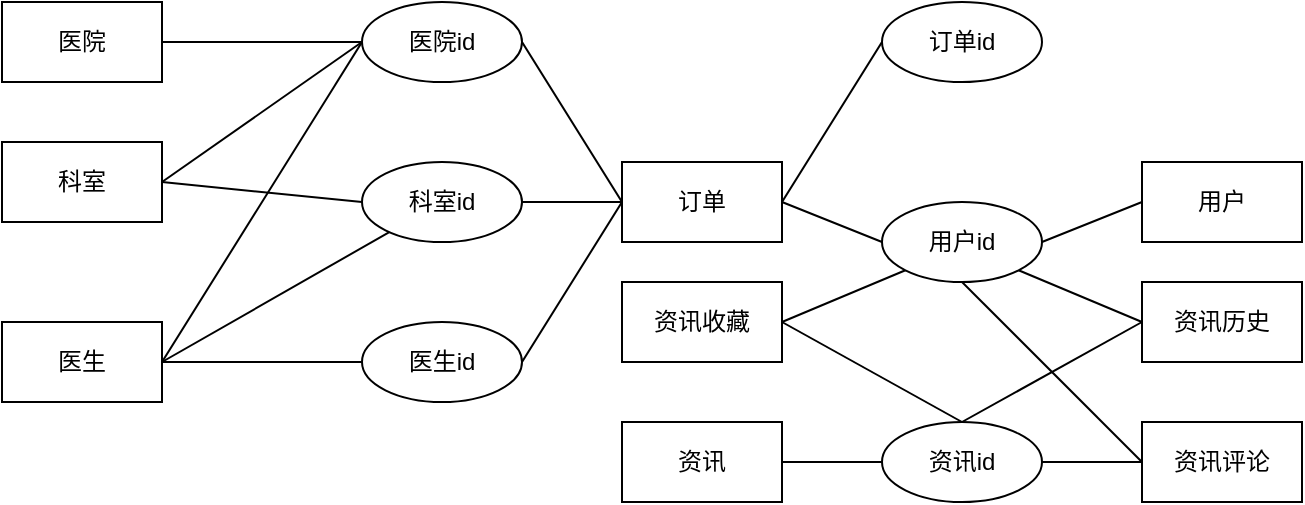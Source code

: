 <mxfile version="20.5.1" type="github">
  <diagram id="wT3ADiDrV2agx27PlmXK" name="第 1 页">
    <mxGraphModel dx="981" dy="526" grid="1" gridSize="10" guides="1" tooltips="1" connect="1" arrows="1" fold="1" page="1" pageScale="1" pageWidth="827" pageHeight="1169" math="0" shadow="0">
      <root>
        <mxCell id="0" />
        <mxCell id="1" parent="0" />
        <mxCell id="J1Qt8mYfYJkXbZkIj3KN-58" style="edgeStyle=none;rounded=0;orthogonalLoop=1;jettySize=auto;html=1;entryX=0;entryY=0.5;entryDx=0;entryDy=0;strokeColor=default;endArrow=none;endFill=0;" edge="1" parent="1" source="J1Qt8mYfYJkXbZkIj3KN-52" target="J1Qt8mYfYJkXbZkIj3KN-53">
          <mxGeometry relative="1" as="geometry" />
        </mxCell>
        <mxCell id="J1Qt8mYfYJkXbZkIj3KN-52" value="医院" style="rounded=0;whiteSpace=wrap;html=1;strokeColor=default;" vertex="1" parent="1">
          <mxGeometry x="40" y="40" width="80" height="40" as="geometry" />
        </mxCell>
        <mxCell id="J1Qt8mYfYJkXbZkIj3KN-53" value="医院id" style="ellipse;whiteSpace=wrap;html=1;strokeColor=default;" vertex="1" parent="1">
          <mxGeometry x="220" y="40" width="80" height="40" as="geometry" />
        </mxCell>
        <mxCell id="J1Qt8mYfYJkXbZkIj3KN-68" style="edgeStyle=none;rounded=0;orthogonalLoop=1;jettySize=auto;html=1;exitX=1;exitY=0.5;exitDx=0;exitDy=0;entryX=0;entryY=0.5;entryDx=0;entryDy=0;strokeColor=default;endArrow=none;endFill=0;" edge="1" parent="1" source="J1Qt8mYfYJkXbZkIj3KN-54" target="J1Qt8mYfYJkXbZkIj3KN-53">
          <mxGeometry relative="1" as="geometry" />
        </mxCell>
        <mxCell id="J1Qt8mYfYJkXbZkIj3KN-69" style="edgeStyle=none;rounded=0;orthogonalLoop=1;jettySize=auto;html=1;exitX=1;exitY=0.5;exitDx=0;exitDy=0;entryX=0;entryY=0.5;entryDx=0;entryDy=0;strokeColor=default;endArrow=none;endFill=0;" edge="1" parent="1" source="J1Qt8mYfYJkXbZkIj3KN-54" target="J1Qt8mYfYJkXbZkIj3KN-55">
          <mxGeometry relative="1" as="geometry" />
        </mxCell>
        <mxCell id="J1Qt8mYfYJkXbZkIj3KN-54" value="科室" style="rounded=0;whiteSpace=wrap;html=1;strokeColor=default;" vertex="1" parent="1">
          <mxGeometry x="40" y="110" width="80" height="40" as="geometry" />
        </mxCell>
        <mxCell id="J1Qt8mYfYJkXbZkIj3KN-61" style="edgeStyle=none;rounded=0;orthogonalLoop=1;jettySize=auto;html=1;entryX=1;entryY=0.5;entryDx=0;entryDy=0;strokeColor=default;endArrow=none;endFill=0;" edge="1" parent="1" source="J1Qt8mYfYJkXbZkIj3KN-55" target="J1Qt8mYfYJkXbZkIj3KN-56">
          <mxGeometry relative="1" as="geometry" />
        </mxCell>
        <mxCell id="J1Qt8mYfYJkXbZkIj3KN-55" value="科室id" style="ellipse;whiteSpace=wrap;html=1;strokeColor=default;" vertex="1" parent="1">
          <mxGeometry x="220" y="120" width="80" height="40" as="geometry" />
        </mxCell>
        <mxCell id="J1Qt8mYfYJkXbZkIj3KN-62" style="edgeStyle=none;rounded=0;orthogonalLoop=1;jettySize=auto;html=1;entryX=1;entryY=0.5;entryDx=0;entryDy=0;strokeColor=default;endArrow=none;endFill=0;" edge="1" parent="1" source="J1Qt8mYfYJkXbZkIj3KN-56" target="J1Qt8mYfYJkXbZkIj3KN-57">
          <mxGeometry relative="1" as="geometry" />
        </mxCell>
        <mxCell id="J1Qt8mYfYJkXbZkIj3KN-70" style="edgeStyle=none;rounded=0;orthogonalLoop=1;jettySize=auto;html=1;exitX=1;exitY=0.5;exitDx=0;exitDy=0;entryX=0;entryY=0.5;entryDx=0;entryDy=0;strokeColor=default;endArrow=none;endFill=0;" edge="1" parent="1" source="J1Qt8mYfYJkXbZkIj3KN-56" target="J1Qt8mYfYJkXbZkIj3KN-53">
          <mxGeometry relative="1" as="geometry" />
        </mxCell>
        <mxCell id="J1Qt8mYfYJkXbZkIj3KN-56" value="医生" style="rounded=0;whiteSpace=wrap;html=1;strokeColor=default;" vertex="1" parent="1">
          <mxGeometry x="40" y="200" width="80" height="40" as="geometry" />
        </mxCell>
        <mxCell id="J1Qt8mYfYJkXbZkIj3KN-57" value="医生id" style="ellipse;whiteSpace=wrap;html=1;strokeColor=default;" vertex="1" parent="1">
          <mxGeometry x="220" y="200" width="80" height="40" as="geometry" />
        </mxCell>
        <mxCell id="J1Qt8mYfYJkXbZkIj3KN-65" style="edgeStyle=none;rounded=0;orthogonalLoop=1;jettySize=auto;html=1;exitX=0.75;exitY=1;exitDx=0;exitDy=0;entryX=0.5;entryY=1;entryDx=0;entryDy=0;strokeColor=default;endArrow=none;endFill=0;" edge="1" parent="1" source="J1Qt8mYfYJkXbZkIj3KN-54" target="J1Qt8mYfYJkXbZkIj3KN-54">
          <mxGeometry relative="1" as="geometry" />
        </mxCell>
        <mxCell id="J1Qt8mYfYJkXbZkIj3KN-71" style="edgeStyle=none;rounded=0;orthogonalLoop=1;jettySize=auto;html=1;exitX=0;exitY=0.5;exitDx=0;exitDy=0;entryX=1;entryY=0.5;entryDx=0;entryDy=0;strokeColor=default;endArrow=none;endFill=0;" edge="1" parent="1" source="J1Qt8mYfYJkXbZkIj3KN-66" target="J1Qt8mYfYJkXbZkIj3KN-53">
          <mxGeometry relative="1" as="geometry" />
        </mxCell>
        <mxCell id="J1Qt8mYfYJkXbZkIj3KN-72" style="edgeStyle=none;rounded=0;orthogonalLoop=1;jettySize=auto;html=1;exitX=0;exitY=0.5;exitDx=0;exitDy=0;entryX=1;entryY=0.5;entryDx=0;entryDy=0;strokeColor=default;endArrow=none;endFill=0;" edge="1" parent="1" source="J1Qt8mYfYJkXbZkIj3KN-66" target="J1Qt8mYfYJkXbZkIj3KN-55">
          <mxGeometry relative="1" as="geometry" />
        </mxCell>
        <mxCell id="J1Qt8mYfYJkXbZkIj3KN-73" style="edgeStyle=none;rounded=0;orthogonalLoop=1;jettySize=auto;html=1;exitX=0;exitY=0.5;exitDx=0;exitDy=0;entryX=1;entryY=0.5;entryDx=0;entryDy=0;strokeColor=default;endArrow=none;endFill=0;" edge="1" parent="1" source="J1Qt8mYfYJkXbZkIj3KN-66" target="J1Qt8mYfYJkXbZkIj3KN-57">
          <mxGeometry relative="1" as="geometry" />
        </mxCell>
        <mxCell id="J1Qt8mYfYJkXbZkIj3KN-78" style="edgeStyle=none;rounded=0;orthogonalLoop=1;jettySize=auto;html=1;exitX=1;exitY=0.5;exitDx=0;exitDy=0;entryX=0;entryY=0.5;entryDx=0;entryDy=0;strokeColor=default;endArrow=none;endFill=0;" edge="1" parent="1" source="J1Qt8mYfYJkXbZkIj3KN-66" target="J1Qt8mYfYJkXbZkIj3KN-77">
          <mxGeometry relative="1" as="geometry" />
        </mxCell>
        <mxCell id="J1Qt8mYfYJkXbZkIj3KN-66" value="订单" style="rounded=0;whiteSpace=wrap;html=1;strokeColor=default;" vertex="1" parent="1">
          <mxGeometry x="350" y="120" width="80" height="40" as="geometry" />
        </mxCell>
        <mxCell id="J1Qt8mYfYJkXbZkIj3KN-74" value="用户" style="rounded=0;whiteSpace=wrap;html=1;strokeColor=default;" vertex="1" parent="1">
          <mxGeometry x="610" y="120" width="80" height="40" as="geometry" />
        </mxCell>
        <mxCell id="J1Qt8mYfYJkXbZkIj3KN-76" style="edgeStyle=none;rounded=0;orthogonalLoop=1;jettySize=auto;html=1;exitX=0;exitY=0.5;exitDx=0;exitDy=0;entryX=1;entryY=0.5;entryDx=0;entryDy=0;strokeColor=default;endArrow=none;endFill=0;" edge="1" parent="1" source="J1Qt8mYfYJkXbZkIj3KN-75" target="J1Qt8mYfYJkXbZkIj3KN-66">
          <mxGeometry relative="1" as="geometry" />
        </mxCell>
        <mxCell id="J1Qt8mYfYJkXbZkIj3KN-75" value="订单id" style="ellipse;whiteSpace=wrap;html=1;strokeColor=default;" vertex="1" parent="1">
          <mxGeometry x="480" y="40" width="80" height="40" as="geometry" />
        </mxCell>
        <mxCell id="J1Qt8mYfYJkXbZkIj3KN-79" style="edgeStyle=none;rounded=0;orthogonalLoop=1;jettySize=auto;html=1;exitX=1;exitY=0.5;exitDx=0;exitDy=0;entryX=0;entryY=0.5;entryDx=0;entryDy=0;strokeColor=default;endArrow=none;endFill=0;" edge="1" parent="1" source="J1Qt8mYfYJkXbZkIj3KN-77" target="J1Qt8mYfYJkXbZkIj3KN-74">
          <mxGeometry relative="1" as="geometry" />
        </mxCell>
        <mxCell id="J1Qt8mYfYJkXbZkIj3KN-87" style="edgeStyle=none;rounded=0;orthogonalLoop=1;jettySize=auto;html=1;exitX=0;exitY=1;exitDx=0;exitDy=0;entryX=1;entryY=0.5;entryDx=0;entryDy=0;strokeColor=default;endArrow=none;endFill=0;" edge="1" parent="1" source="J1Qt8mYfYJkXbZkIj3KN-77" target="J1Qt8mYfYJkXbZkIj3KN-86">
          <mxGeometry relative="1" as="geometry" />
        </mxCell>
        <mxCell id="J1Qt8mYfYJkXbZkIj3KN-89" style="edgeStyle=none;rounded=0;orthogonalLoop=1;jettySize=auto;html=1;exitX=1;exitY=1;exitDx=0;exitDy=0;entryX=0;entryY=0.5;entryDx=0;entryDy=0;strokeColor=default;endArrow=none;endFill=0;" edge="1" parent="1" source="J1Qt8mYfYJkXbZkIj3KN-77" target="J1Qt8mYfYJkXbZkIj3KN-81">
          <mxGeometry relative="1" as="geometry" />
        </mxCell>
        <mxCell id="J1Qt8mYfYJkXbZkIj3KN-77" value="用户id" style="ellipse;whiteSpace=wrap;html=1;strokeColor=default;" vertex="1" parent="1">
          <mxGeometry x="480" y="140" width="80" height="40" as="geometry" />
        </mxCell>
        <mxCell id="J1Qt8mYfYJkXbZkIj3KN-83" style="edgeStyle=none;rounded=0;orthogonalLoop=1;jettySize=auto;html=1;exitX=1;exitY=0.5;exitDx=0;exitDy=0;entryX=0;entryY=0.5;entryDx=0;entryDy=0;strokeColor=default;endArrow=none;endFill=0;" edge="1" parent="1" source="J1Qt8mYfYJkXbZkIj3KN-80" target="J1Qt8mYfYJkXbZkIj3KN-82">
          <mxGeometry relative="1" as="geometry" />
        </mxCell>
        <mxCell id="J1Qt8mYfYJkXbZkIj3KN-80" value="资讯" style="rounded=0;whiteSpace=wrap;html=1;strokeColor=default;" vertex="1" parent="1">
          <mxGeometry x="350" y="250" width="80" height="40" as="geometry" />
        </mxCell>
        <mxCell id="J1Qt8mYfYJkXbZkIj3KN-81" value="资讯历史" style="rounded=0;whiteSpace=wrap;html=1;strokeColor=default;" vertex="1" parent="1">
          <mxGeometry x="610" y="180" width="80" height="40" as="geometry" />
        </mxCell>
        <mxCell id="J1Qt8mYfYJkXbZkIj3KN-84" style="edgeStyle=none;rounded=0;orthogonalLoop=1;jettySize=auto;html=1;exitX=0.5;exitY=0;exitDx=0;exitDy=0;entryX=0;entryY=0.5;entryDx=0;entryDy=0;strokeColor=default;endArrow=none;endFill=0;" edge="1" parent="1" source="J1Qt8mYfYJkXbZkIj3KN-82" target="J1Qt8mYfYJkXbZkIj3KN-81">
          <mxGeometry relative="1" as="geometry" />
        </mxCell>
        <mxCell id="J1Qt8mYfYJkXbZkIj3KN-82" value="资讯id" style="ellipse;whiteSpace=wrap;html=1;strokeColor=default;" vertex="1" parent="1">
          <mxGeometry x="480" y="250" width="80" height="40" as="geometry" />
        </mxCell>
        <mxCell id="J1Qt8mYfYJkXbZkIj3KN-88" style="edgeStyle=none;rounded=0;orthogonalLoop=1;jettySize=auto;html=1;exitX=1;exitY=0.5;exitDx=0;exitDy=0;entryX=0.5;entryY=0;entryDx=0;entryDy=0;strokeColor=default;endArrow=none;endFill=0;" edge="1" parent="1" source="J1Qt8mYfYJkXbZkIj3KN-86" target="J1Qt8mYfYJkXbZkIj3KN-82">
          <mxGeometry relative="1" as="geometry" />
        </mxCell>
        <mxCell id="J1Qt8mYfYJkXbZkIj3KN-86" value="资讯收藏" style="rounded=0;whiteSpace=wrap;html=1;strokeColor=default;" vertex="1" parent="1">
          <mxGeometry x="350" y="180" width="80" height="40" as="geometry" />
        </mxCell>
        <mxCell id="J1Qt8mYfYJkXbZkIj3KN-92" style="edgeStyle=none;rounded=0;orthogonalLoop=1;jettySize=auto;html=1;exitX=0;exitY=0.5;exitDx=0;exitDy=0;entryX=1;entryY=0.5;entryDx=0;entryDy=0;strokeColor=default;endArrow=none;endFill=0;" edge="1" parent="1" source="J1Qt8mYfYJkXbZkIj3KN-91" target="J1Qt8mYfYJkXbZkIj3KN-82">
          <mxGeometry relative="1" as="geometry" />
        </mxCell>
        <mxCell id="J1Qt8mYfYJkXbZkIj3KN-93" style="edgeStyle=none;rounded=0;orthogonalLoop=1;jettySize=auto;html=1;exitX=0;exitY=0.5;exitDx=0;exitDy=0;entryX=0.5;entryY=1;entryDx=0;entryDy=0;strokeColor=default;endArrow=none;endFill=0;" edge="1" parent="1" source="J1Qt8mYfYJkXbZkIj3KN-91" target="J1Qt8mYfYJkXbZkIj3KN-77">
          <mxGeometry relative="1" as="geometry" />
        </mxCell>
        <mxCell id="J1Qt8mYfYJkXbZkIj3KN-91" value="资讯评论" style="rounded=0;whiteSpace=wrap;html=1;strokeColor=default;" vertex="1" parent="1">
          <mxGeometry x="610" y="250" width="80" height="40" as="geometry" />
        </mxCell>
      </root>
    </mxGraphModel>
  </diagram>
</mxfile>
